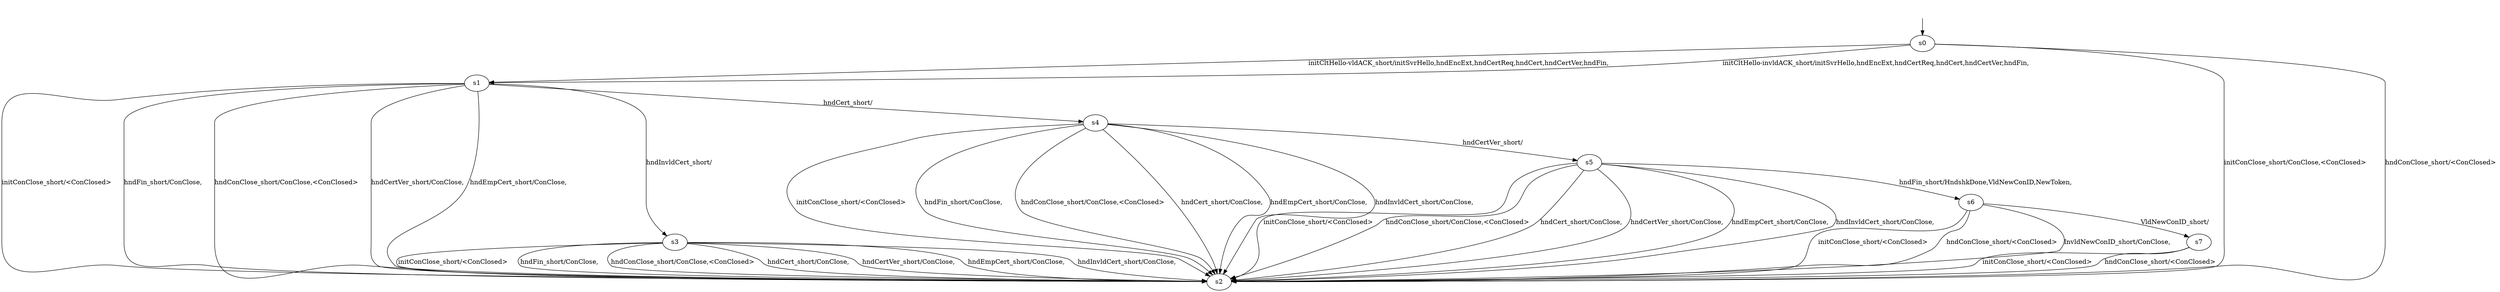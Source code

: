 digraph "msquicModels/msquic-BWCA-s-1/learnedModel" {
s0 [label=s0];
s1 [label=s1];
s2 [label=s2];
s3 [label=s3];
s4 [label=s4];
s5 [label=s5];
s6 [label=s6];
s7 [label=s7];
s0 -> s2  [label="initConClose_short/ConClose,<ConClosed> "];
s0 -> s1  [label="initCltHello-vldACK_short/initSvrHello,hndEncExt,hndCertReq,hndCert,hndCertVer,hndFin, "];
s0 -> s1  [label="initCltHello-invldACK_short/initSvrHello,hndEncExt,hndCertReq,hndCert,hndCertVer,hndFin, "];
s0 -> s2  [label="hndConClose_short/<ConClosed> "];
s1 -> s2  [label="initConClose_short/<ConClosed> "];
s1 -> s2  [label="hndFin_short/ConClose, "];
s1 -> s2  [label="hndConClose_short/ConClose,<ConClosed> "];
s1 -> s4  [label="hndCert_short/ "];
s1 -> s2  [label="hndCertVer_short/ConClose, "];
s1 -> s2  [label="hndEmpCert_short/ConClose, "];
s1 -> s3  [label="hndInvldCert_short/ "];
s3 -> s2  [label="initConClose_short/<ConClosed> "];
s3 -> s2  [label="hndFin_short/ConClose, "];
s3 -> s2  [label="hndConClose_short/ConClose,<ConClosed> "];
s3 -> s2  [label="hndCert_short/ConClose, "];
s3 -> s2  [label="hndCertVer_short/ConClose, "];
s3 -> s2  [label="hndEmpCert_short/ConClose, "];
s3 -> s2  [label="hndInvldCert_short/ConClose, "];
s4 -> s2  [label="initConClose_short/<ConClosed> "];
s4 -> s2  [label="hndFin_short/ConClose, "];
s4 -> s2  [label="hndConClose_short/ConClose,<ConClosed> "];
s4 -> s2  [label="hndCert_short/ConClose, "];
s4 -> s5  [label="hndCertVer_short/ "];
s4 -> s2  [label="hndEmpCert_short/ConClose, "];
s4 -> s2  [label="hndInvldCert_short/ConClose, "];
s5 -> s2  [label="initConClose_short/<ConClosed> "];
s5 -> s6  [label="hndFin_short/HndshkDone,VldNewConID,NewToken, "];
s5 -> s2  [label="hndConClose_short/ConClose,<ConClosed> "];
s5 -> s2  [label="hndCert_short/ConClose, "];
s5 -> s2  [label="hndCertVer_short/ConClose, "];
s5 -> s2  [label="hndEmpCert_short/ConClose, "];
s5 -> s2  [label="hndInvldCert_short/ConClose, "];
s6 -> s2  [label="initConClose_short/<ConClosed> "];
s6 -> s2  [label="hndConClose_short/<ConClosed> "];
s6 -> s7  [label="VldNewConID_short/ "];
s6 -> s2  [label="InvldNewConID_short/ConClose, "];
s7 -> s2  [label="initConClose_short/<ConClosed> "];
s7 -> s2  [label="hndConClose_short/<ConClosed> "];
__start0 [label="", shape=none];
__start0 -> s0  [label=""];
}
